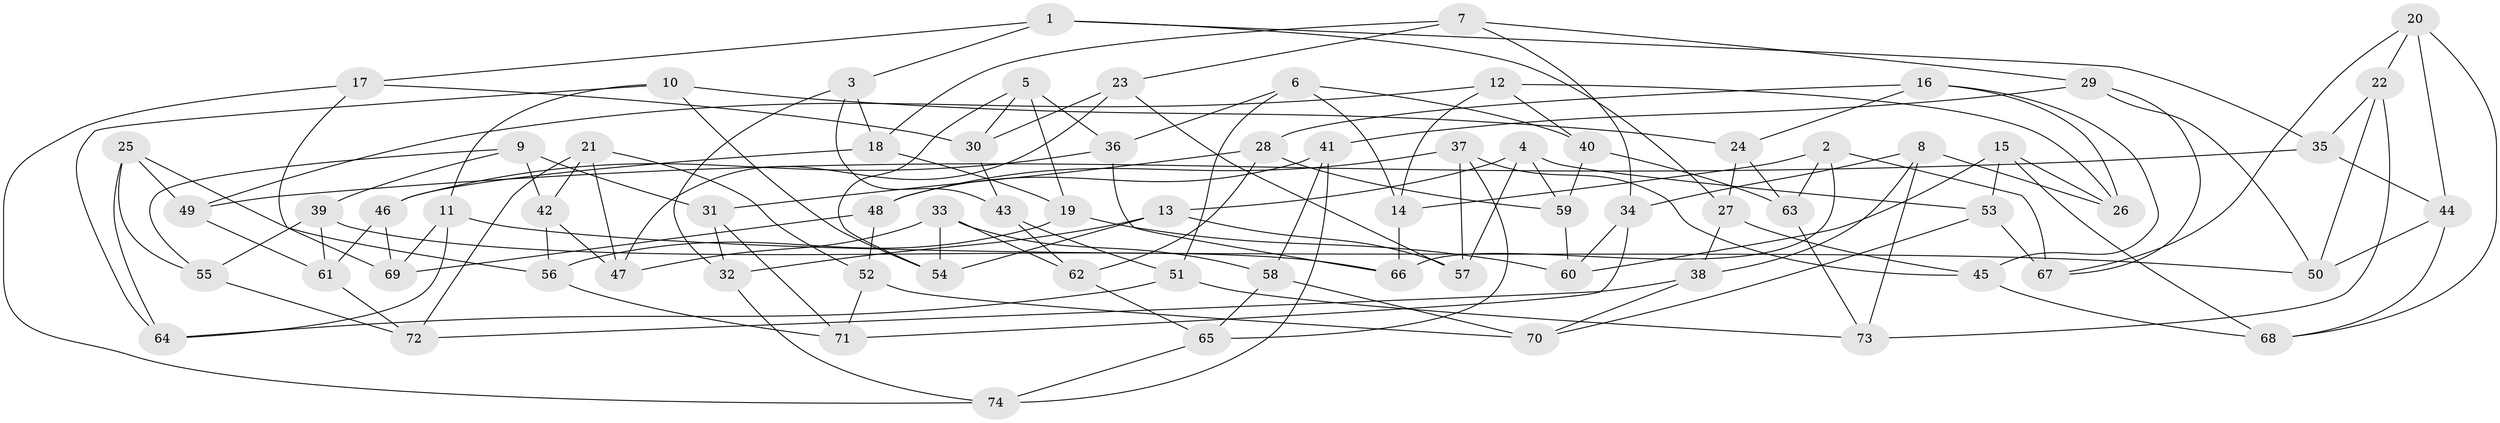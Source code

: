 // Generated by graph-tools (version 1.1) at 2025/02/03/09/25 03:02:53]
// undirected, 74 vertices, 148 edges
graph export_dot {
graph [start="1"]
  node [color=gray90,style=filled];
  1;
  2;
  3;
  4;
  5;
  6;
  7;
  8;
  9;
  10;
  11;
  12;
  13;
  14;
  15;
  16;
  17;
  18;
  19;
  20;
  21;
  22;
  23;
  24;
  25;
  26;
  27;
  28;
  29;
  30;
  31;
  32;
  33;
  34;
  35;
  36;
  37;
  38;
  39;
  40;
  41;
  42;
  43;
  44;
  45;
  46;
  47;
  48;
  49;
  50;
  51;
  52;
  53;
  54;
  55;
  56;
  57;
  58;
  59;
  60;
  61;
  62;
  63;
  64;
  65;
  66;
  67;
  68;
  69;
  70;
  71;
  72;
  73;
  74;
  1 -- 27;
  1 -- 3;
  1 -- 17;
  1 -- 35;
  2 -- 66;
  2 -- 67;
  2 -- 63;
  2 -- 14;
  3 -- 18;
  3 -- 32;
  3 -- 43;
  4 -- 57;
  4 -- 53;
  4 -- 13;
  4 -- 59;
  5 -- 36;
  5 -- 19;
  5 -- 30;
  5 -- 54;
  6 -- 40;
  6 -- 14;
  6 -- 51;
  6 -- 36;
  7 -- 23;
  7 -- 18;
  7 -- 29;
  7 -- 34;
  8 -- 38;
  8 -- 73;
  8 -- 26;
  8 -- 34;
  9 -- 55;
  9 -- 31;
  9 -- 42;
  9 -- 39;
  10 -- 64;
  10 -- 24;
  10 -- 54;
  10 -- 11;
  11 -- 69;
  11 -- 64;
  11 -- 50;
  12 -- 14;
  12 -- 40;
  12 -- 49;
  12 -- 26;
  13 -- 54;
  13 -- 32;
  13 -- 57;
  14 -- 66;
  15 -- 53;
  15 -- 60;
  15 -- 68;
  15 -- 26;
  16 -- 45;
  16 -- 24;
  16 -- 26;
  16 -- 28;
  17 -- 74;
  17 -- 69;
  17 -- 30;
  18 -- 19;
  18 -- 46;
  19 -- 60;
  19 -- 56;
  20 -- 67;
  20 -- 68;
  20 -- 22;
  20 -- 44;
  21 -- 52;
  21 -- 47;
  21 -- 42;
  21 -- 72;
  22 -- 35;
  22 -- 50;
  22 -- 73;
  23 -- 47;
  23 -- 57;
  23 -- 30;
  24 -- 63;
  24 -- 27;
  25 -- 56;
  25 -- 49;
  25 -- 55;
  25 -- 64;
  27 -- 45;
  27 -- 38;
  28 -- 31;
  28 -- 59;
  28 -- 62;
  29 -- 41;
  29 -- 50;
  29 -- 67;
  30 -- 43;
  31 -- 71;
  31 -- 32;
  32 -- 74;
  33 -- 47;
  33 -- 54;
  33 -- 58;
  33 -- 62;
  34 -- 60;
  34 -- 71;
  35 -- 49;
  35 -- 44;
  36 -- 66;
  36 -- 46;
  37 -- 65;
  37 -- 57;
  37 -- 45;
  37 -- 48;
  38 -- 72;
  38 -- 70;
  39 -- 66;
  39 -- 55;
  39 -- 61;
  40 -- 63;
  40 -- 59;
  41 -- 48;
  41 -- 74;
  41 -- 58;
  42 -- 47;
  42 -- 56;
  43 -- 62;
  43 -- 51;
  44 -- 68;
  44 -- 50;
  45 -- 68;
  46 -- 61;
  46 -- 69;
  48 -- 52;
  48 -- 69;
  49 -- 61;
  51 -- 73;
  51 -- 64;
  52 -- 71;
  52 -- 70;
  53 -- 70;
  53 -- 67;
  55 -- 72;
  56 -- 71;
  58 -- 70;
  58 -- 65;
  59 -- 60;
  61 -- 72;
  62 -- 65;
  63 -- 73;
  65 -- 74;
}
